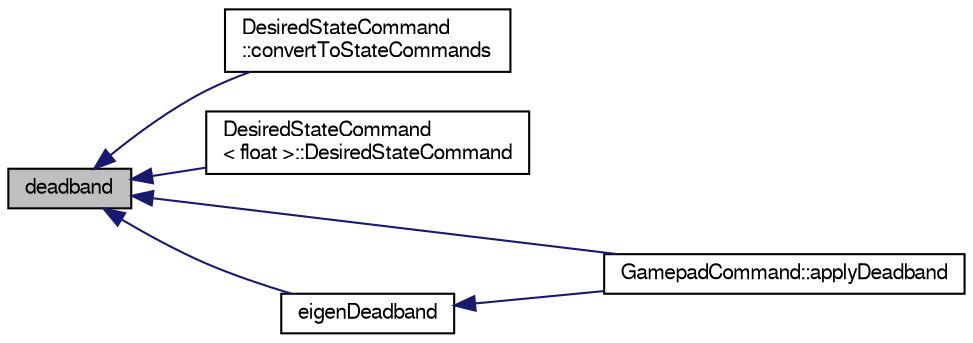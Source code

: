 digraph "deadband"
{
  edge [fontname="FreeSans",fontsize="10",labelfontname="FreeSans",labelfontsize="10"];
  node [fontname="FreeSans",fontsize="10",shape=record];
  rankdir="LR";
  Node1 [label="deadband",height=0.2,width=0.4,color="black", fillcolor="grey75", style="filled", fontcolor="black"];
  Node1 -> Node2 [dir="back",color="midnightblue",fontsize="10",style="solid",fontname="FreeSans"];
  Node2 [label="DesiredStateCommand\l::convertToStateCommands",height=0.2,width=0.4,color="black", fillcolor="white", style="filled",URL="$d0/d27/class_desired_state_command.html#a21143e9f676a1558f8ba3f742750b98b"];
  Node1 -> Node3 [dir="back",color="midnightblue",fontsize="10",style="solid",fontname="FreeSans"];
  Node3 [label="DesiredStateCommand\l\< float \>::DesiredStateCommand",height=0.2,width=0.4,color="black", fillcolor="white", style="filled",URL="$d0/d27/class_desired_state_command.html#a3ea9a3f81723a56696bdaa4e88f425c8"];
  Node1 -> Node4 [dir="back",color="midnightblue",fontsize="10",style="solid",fontname="FreeSans"];
  Node4 [label="GamepadCommand::applyDeadband",height=0.2,width=0.4,color="black", fillcolor="white", style="filled",URL="$d4/d51/struct_gamepad_command.html#a69a169eab70721fa587df490fa61da0b"];
  Node1 -> Node5 [dir="back",color="midnightblue",fontsize="10",style="solid",fontname="FreeSans"];
  Node5 [label="eigenDeadband",height=0.2,width=0.4,color="black", fillcolor="white", style="filled",URL="$de/df0/utilities_8h.html#ae3f93eed76d65a061a54d0b0b46db70a"];
  Node5 -> Node4 [dir="back",color="midnightblue",fontsize="10",style="solid",fontname="FreeSans"];
}
